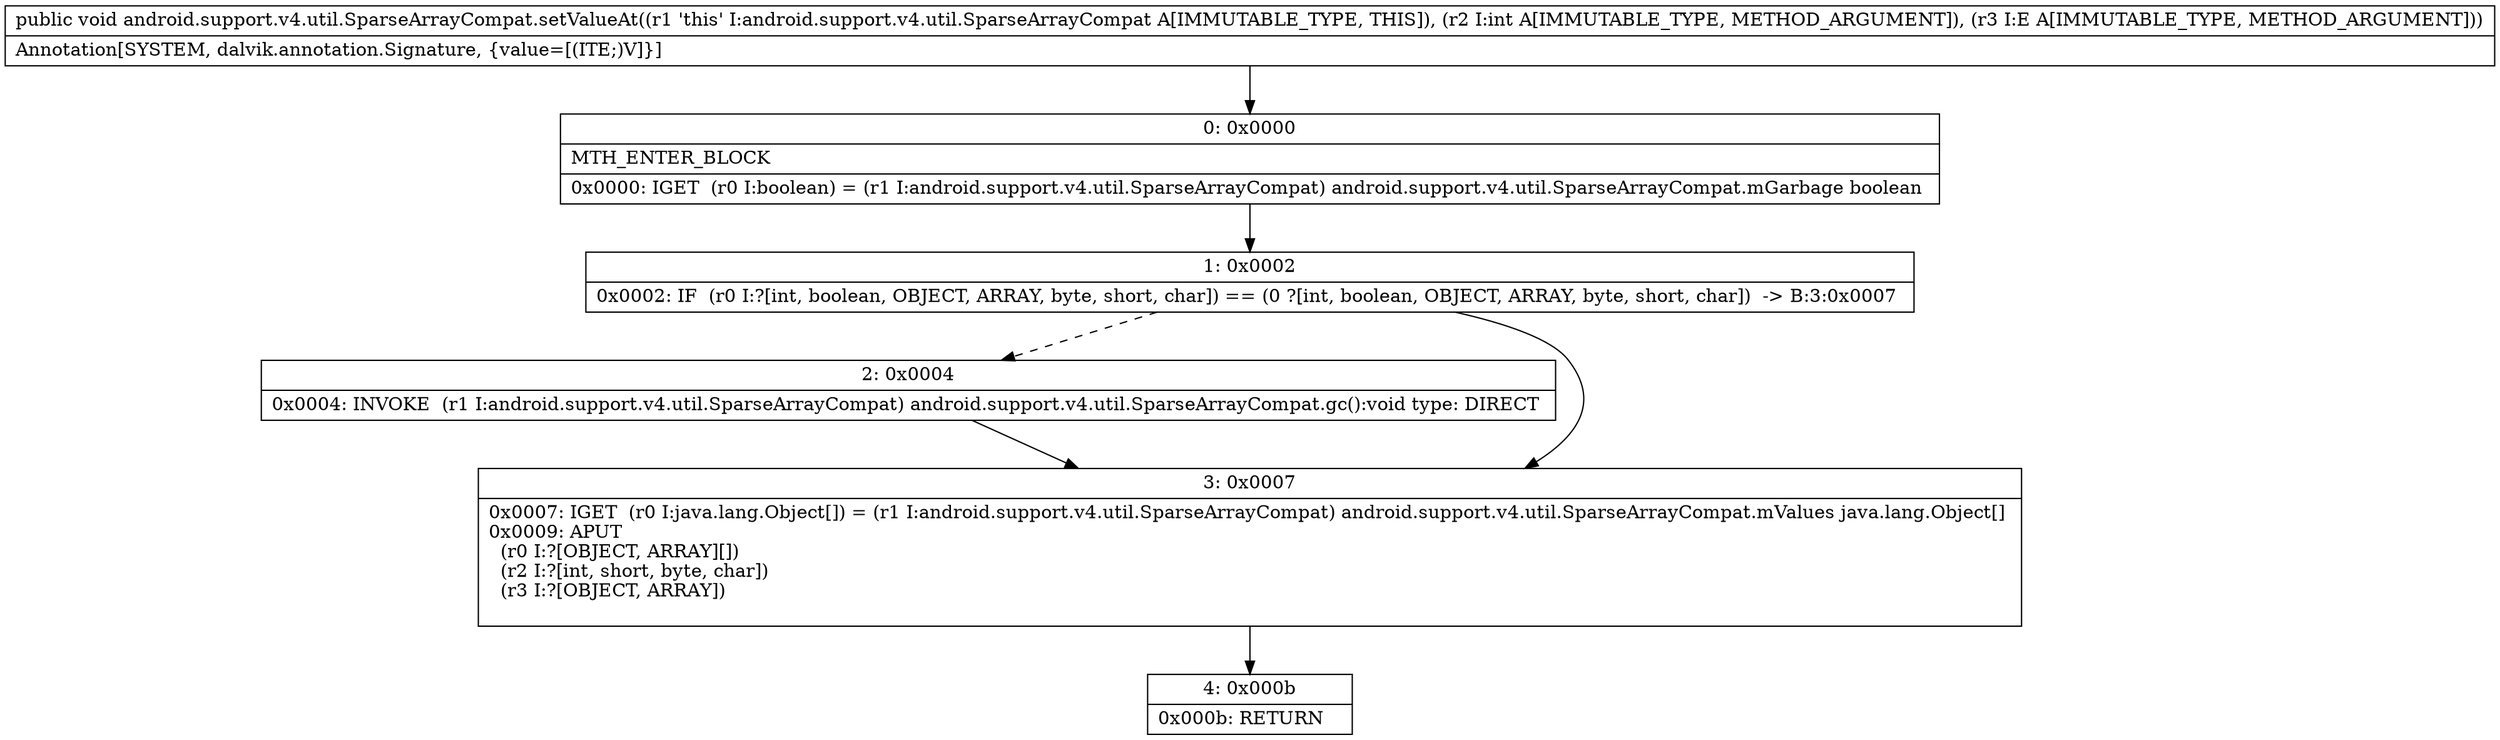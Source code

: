 digraph "CFG forandroid.support.v4.util.SparseArrayCompat.setValueAt(ILjava\/lang\/Object;)V" {
Node_0 [shape=record,label="{0\:\ 0x0000|MTH_ENTER_BLOCK\l|0x0000: IGET  (r0 I:boolean) = (r1 I:android.support.v4.util.SparseArrayCompat) android.support.v4.util.SparseArrayCompat.mGarbage boolean \l}"];
Node_1 [shape=record,label="{1\:\ 0x0002|0x0002: IF  (r0 I:?[int, boolean, OBJECT, ARRAY, byte, short, char]) == (0 ?[int, boolean, OBJECT, ARRAY, byte, short, char])  \-\> B:3:0x0007 \l}"];
Node_2 [shape=record,label="{2\:\ 0x0004|0x0004: INVOKE  (r1 I:android.support.v4.util.SparseArrayCompat) android.support.v4.util.SparseArrayCompat.gc():void type: DIRECT \l}"];
Node_3 [shape=record,label="{3\:\ 0x0007|0x0007: IGET  (r0 I:java.lang.Object[]) = (r1 I:android.support.v4.util.SparseArrayCompat) android.support.v4.util.SparseArrayCompat.mValues java.lang.Object[] \l0x0009: APUT  \l  (r0 I:?[OBJECT, ARRAY][])\l  (r2 I:?[int, short, byte, char])\l  (r3 I:?[OBJECT, ARRAY])\l \l}"];
Node_4 [shape=record,label="{4\:\ 0x000b|0x000b: RETURN   \l}"];
MethodNode[shape=record,label="{public void android.support.v4.util.SparseArrayCompat.setValueAt((r1 'this' I:android.support.v4.util.SparseArrayCompat A[IMMUTABLE_TYPE, THIS]), (r2 I:int A[IMMUTABLE_TYPE, METHOD_ARGUMENT]), (r3 I:E A[IMMUTABLE_TYPE, METHOD_ARGUMENT]))  | Annotation[SYSTEM, dalvik.annotation.Signature, \{value=[(ITE;)V]\}]\l}"];
MethodNode -> Node_0;
Node_0 -> Node_1;
Node_1 -> Node_2[style=dashed];
Node_1 -> Node_3;
Node_2 -> Node_3;
Node_3 -> Node_4;
}

